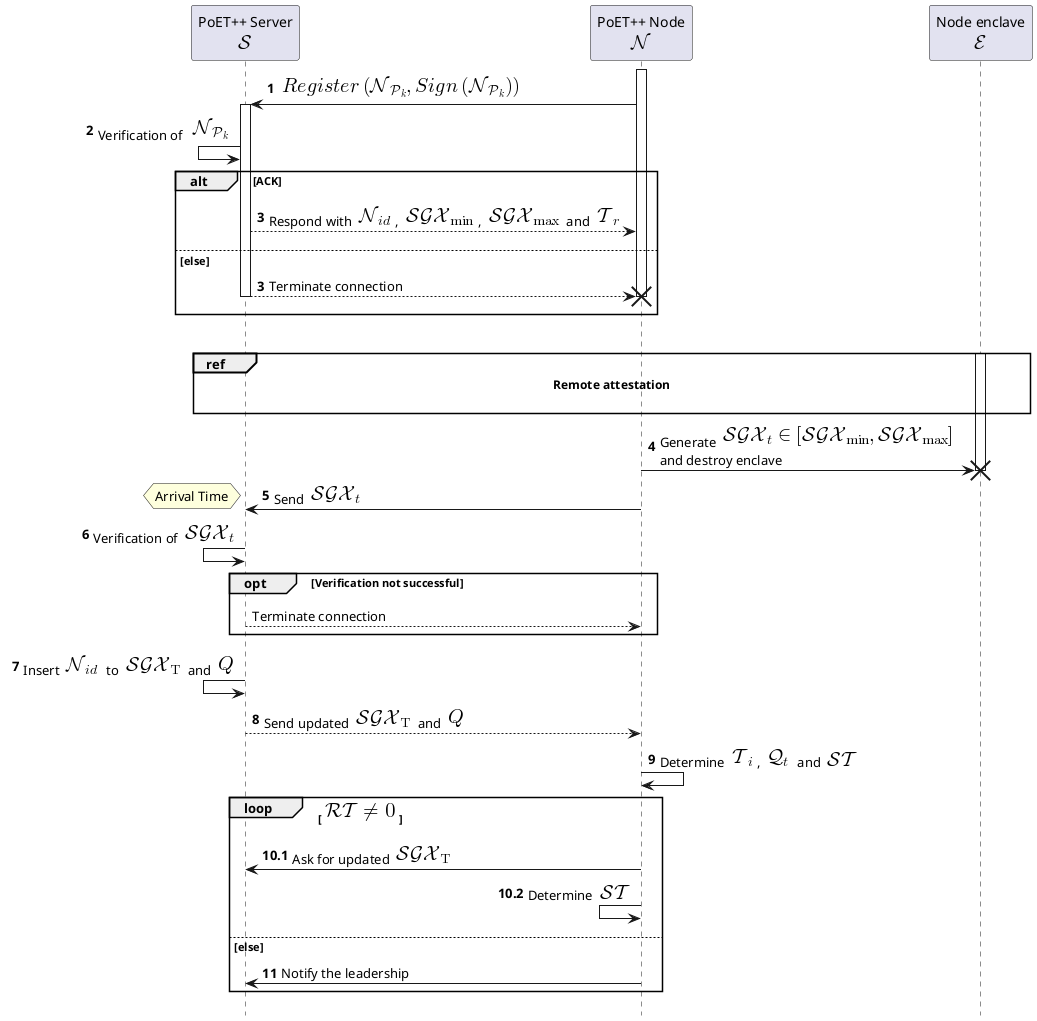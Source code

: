 @startuml
!pragma teoz true
skinparam shadowing false
' skinparam monochrome true
hide footbox

!define _queue Q
!define _sgxt \mathcal{SGX}_t
!define _sgxmn \mathcal{SGX}_{\min}
!define _sgxmx \mathcal{SGX}_{\max}
!define _sgxtable \mathcal{SGX}_{\text{T}}
!define _ti \mathcal{T}_{i}
!define _at \mathbf{\mathcal{A}}_{t}
!define _qt \mathcal{Q}_{t}
!define _nodesqt \mathbf{\mathcal{Q}}_{\text{T}}
!define _st \mathcal{ST}
!define _pk \mathcal{P}_k
!define _node \mathcal{N}
!define _server \mathcal{S}
!define _node_enclave \mathcal{E}
!define _npk \mathcal{N}_{_pk}
!define _nid \mathcal{N}_{id}
!define _tr \mathcal{T}_r
!define _rt \mathcal{RT}

participant "PoET++ Server\n<math>_server</math>" as server
participant "PoET++ Node\n<math>_node</math>" as node
participant "Node enclave\n<math>_node_enclave</math>" as node_enclave

autonumber
' activate server
activate node
server <- node ++ : <math>Register(_npk, Sign(_npk))</math>
server <- server : Verification of  <math>_npk</math>

alt ACK
    server --> node : Respond with <math>_nid</math>, <math>_sgxmn</math>, <math>_sgxmx</math> and <math>_tr</math>
else else
    autonumber 3
    server --> node !! : Terminate connection
    deactivate server
    ||10||
end

|||
activate node_enclave
ref over server, node, node_enclave : <b>Remote attestation</b>\n

autonumber resume
node -> node_enclave !! : Generate <math>_sgxt \in [_sgxmn, _sgxmx]</math>\nand destroy enclave

server <- node : Send <math>_sgxt</math>
hnote left : Arrival Time

server <- server : Verification of <math>_sgxt</math>

autonumber stop
opt Verification not successful
    server --> node !! : Terminate connection
    ' destroy node
end
autonumber resume

server <- server : Insert <math>_nid</math> to <math>_sgxtable</math> and <math>_queue</math>

server --> node : Send updated <math>_sgxtable</math> and <math>_queue</math>
node -> node : Determine <math>_ti</math>, <math>_qt</math> and <math>_st</math>

loop <math>_rt\ne0</math>
     autonumber 10.1 "<b>00.0</b>"
     server <- node : Ask for updated <math>_sgxtable</math>
     node <- node : Determine <math>_st</math>
else else
    autonumber 11
    server <- node : Notify the leadership
end

@enduml
